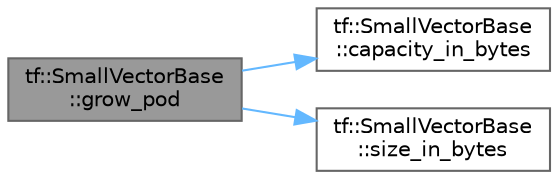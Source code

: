 digraph "tf::SmallVectorBase::grow_pod"
{
 // LATEX_PDF_SIZE
  bgcolor="transparent";
  edge [fontname=Helvetica,fontsize=10,labelfontname=Helvetica,labelfontsize=10];
  node [fontname=Helvetica,fontsize=10,shape=box,height=0.2,width=0.4];
  rankdir="LR";
  Node1 [id="Node000001",label="tf::SmallVectorBase\l::grow_pod",height=0.2,width=0.4,color="gray40", fillcolor="grey60", style="filled", fontcolor="black",tooltip=" "];
  Node1 -> Node2 [id="edge1_Node000001_Node000002",color="steelblue1",style="solid",tooltip=" "];
  Node2 [id="Node000002",label="tf::SmallVectorBase\l::capacity_in_bytes",height=0.2,width=0.4,color="grey40", fillcolor="white", style="filled",URL="$classtf_1_1_small_vector_base.html#a11236e318bfb73ce440e6f29985b08f3",tooltip="capacity_in_bytes - This returns capacity()*sizeof(T)."];
  Node1 -> Node3 [id="edge2_Node000001_Node000003",color="steelblue1",style="solid",tooltip=" "];
  Node3 [id="Node000003",label="tf::SmallVectorBase\l::size_in_bytes",height=0.2,width=0.4,color="grey40", fillcolor="white", style="filled",URL="$classtf_1_1_small_vector_base.html#ab2a8fa067f915dc2b67c6e0c33527081",tooltip="This returns size()*sizeof(T)."];
}
